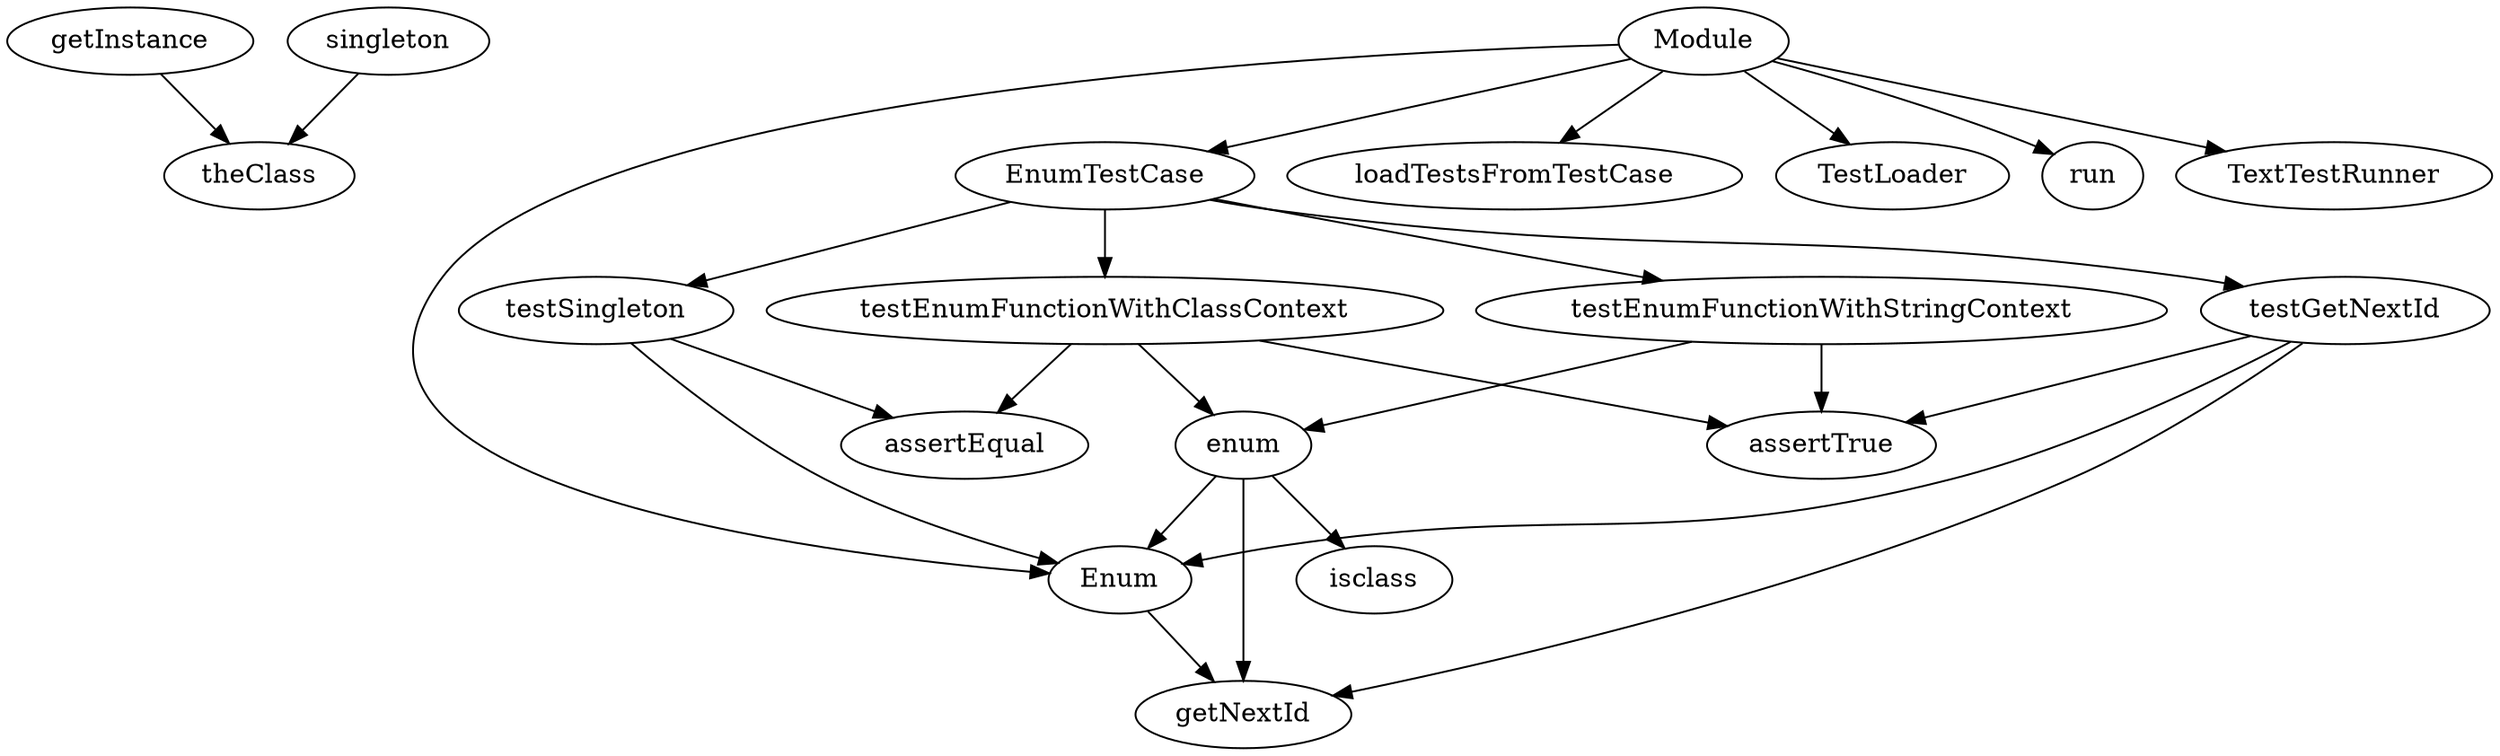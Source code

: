 strict digraph  {
getInstance;
theClass;
singleton;
getNextId;
enum;
isclass;
Enum;
testSingleton;
assertEqual;
testGetNextId;
assertTrue;
testEnumFunctionWithStringContext;
testEnumFunctionWithClassContext;
Module;
EnumTestCase;
loadTestsFromTestCase;
TestLoader;
run;
TextTestRunner;
getInstance -> theClass;
singleton -> theClass;
enum -> isclass;
enum -> getNextId;
enum -> Enum;
Enum -> getNextId;
testSingleton -> Enum;
testSingleton -> assertEqual;
testGetNextId -> Enum;
testGetNextId -> getNextId;
testGetNextId -> assertTrue;
testEnumFunctionWithStringContext -> enum;
testEnumFunctionWithStringContext -> assertTrue;
testEnumFunctionWithClassContext -> enum;
testEnumFunctionWithClassContext -> assertTrue;
testEnumFunctionWithClassContext -> assertEqual;
Module -> Enum;
Module -> EnumTestCase;
Module -> loadTestsFromTestCase;
Module -> TestLoader;
Module -> run;
Module -> TextTestRunner;
EnumTestCase -> testSingleton;
EnumTestCase -> testGetNextId;
EnumTestCase -> testEnumFunctionWithStringContext;
EnumTestCase -> testEnumFunctionWithClassContext;
}
